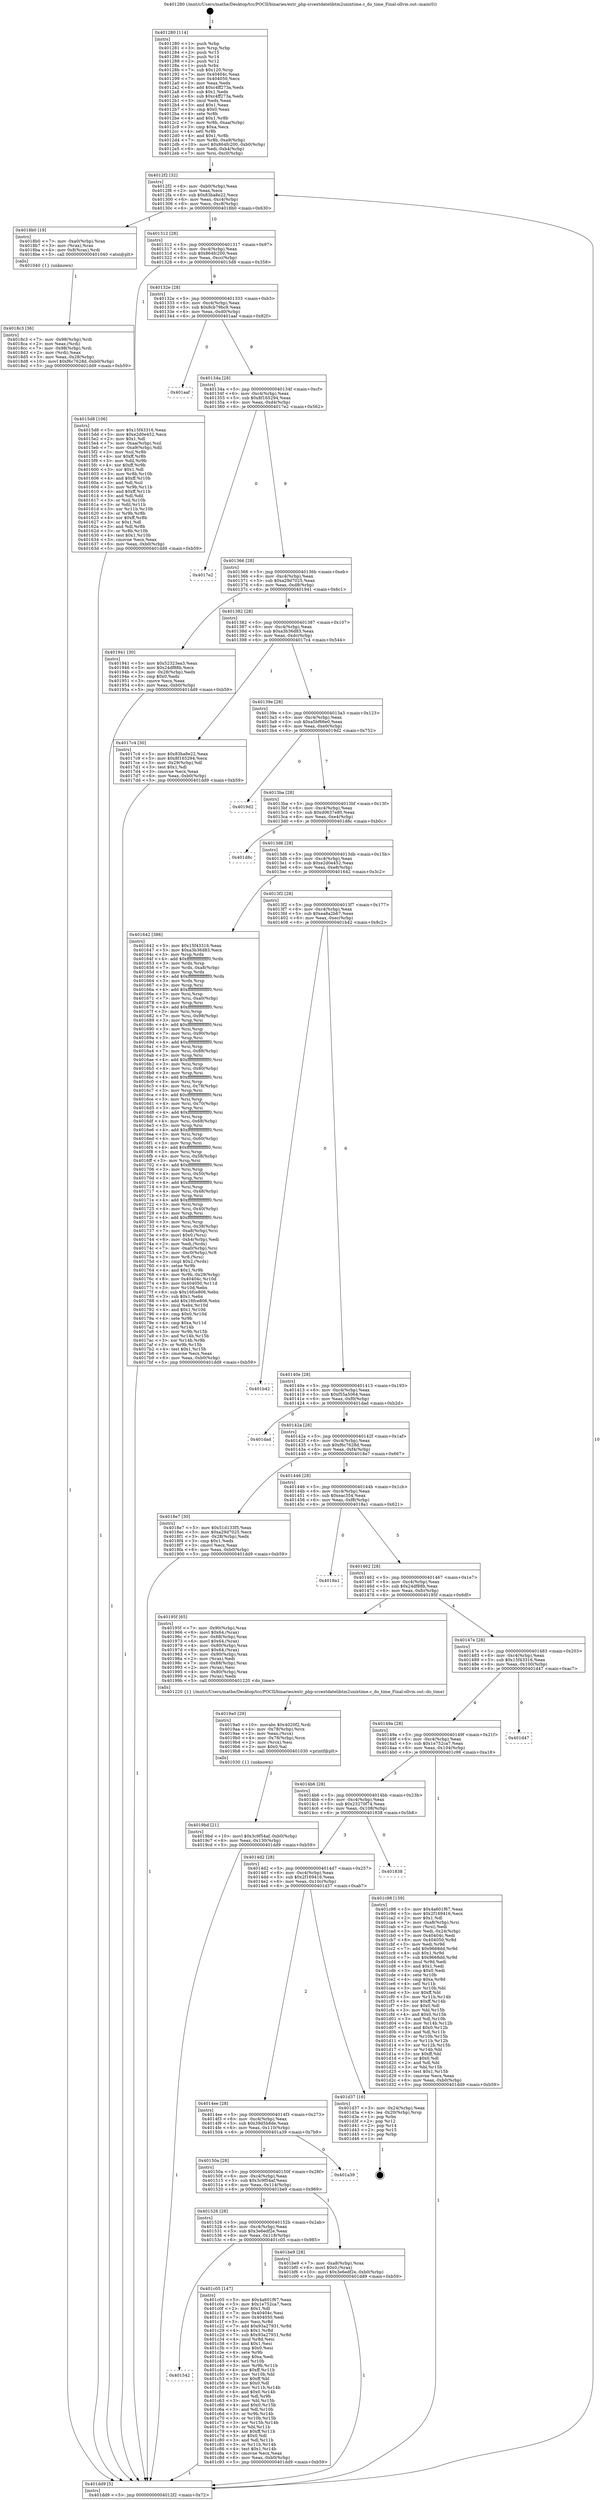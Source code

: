 digraph "0x401280" {
  label = "0x401280 (/mnt/c/Users/mathe/Desktop/tcc/POCII/binaries/extr_php-srcextdatelibtm2unixtime.c_do_time_Final-ollvm.out::main(0))"
  labelloc = "t"
  node[shape=record]

  Entry [label="",width=0.3,height=0.3,shape=circle,fillcolor=black,style=filled]
  "0x4012f2" [label="{
     0x4012f2 [32]\l
     | [instrs]\l
     &nbsp;&nbsp;0x4012f2 \<+6\>: mov -0xb0(%rbp),%eax\l
     &nbsp;&nbsp;0x4012f8 \<+2\>: mov %eax,%ecx\l
     &nbsp;&nbsp;0x4012fa \<+6\>: sub $0x83ba8e22,%ecx\l
     &nbsp;&nbsp;0x401300 \<+6\>: mov %eax,-0xc4(%rbp)\l
     &nbsp;&nbsp;0x401306 \<+6\>: mov %ecx,-0xc8(%rbp)\l
     &nbsp;&nbsp;0x40130c \<+6\>: je 00000000004018b0 \<main+0x630\>\l
  }"]
  "0x4018b0" [label="{
     0x4018b0 [19]\l
     | [instrs]\l
     &nbsp;&nbsp;0x4018b0 \<+7\>: mov -0xa0(%rbp),%rax\l
     &nbsp;&nbsp;0x4018b7 \<+3\>: mov (%rax),%rax\l
     &nbsp;&nbsp;0x4018ba \<+4\>: mov 0x8(%rax),%rdi\l
     &nbsp;&nbsp;0x4018be \<+5\>: call 0000000000401040 \<atoi@plt\>\l
     | [calls]\l
     &nbsp;&nbsp;0x401040 \{1\} (unknown)\l
  }"]
  "0x401312" [label="{
     0x401312 [28]\l
     | [instrs]\l
     &nbsp;&nbsp;0x401312 \<+5\>: jmp 0000000000401317 \<main+0x97\>\l
     &nbsp;&nbsp;0x401317 \<+6\>: mov -0xc4(%rbp),%eax\l
     &nbsp;&nbsp;0x40131d \<+5\>: sub $0x864fc200,%eax\l
     &nbsp;&nbsp;0x401322 \<+6\>: mov %eax,-0xcc(%rbp)\l
     &nbsp;&nbsp;0x401328 \<+6\>: je 00000000004015d8 \<main+0x358\>\l
  }"]
  Exit [label="",width=0.3,height=0.3,shape=circle,fillcolor=black,style=filled,peripheries=2]
  "0x4015d8" [label="{
     0x4015d8 [106]\l
     | [instrs]\l
     &nbsp;&nbsp;0x4015d8 \<+5\>: mov $0x15f43316,%eax\l
     &nbsp;&nbsp;0x4015dd \<+5\>: mov $0xe2d0e452,%ecx\l
     &nbsp;&nbsp;0x4015e2 \<+2\>: mov $0x1,%dl\l
     &nbsp;&nbsp;0x4015e4 \<+7\>: mov -0xaa(%rbp),%sil\l
     &nbsp;&nbsp;0x4015eb \<+7\>: mov -0xa9(%rbp),%dil\l
     &nbsp;&nbsp;0x4015f2 \<+3\>: mov %sil,%r8b\l
     &nbsp;&nbsp;0x4015f5 \<+4\>: xor $0xff,%r8b\l
     &nbsp;&nbsp;0x4015f9 \<+3\>: mov %dil,%r9b\l
     &nbsp;&nbsp;0x4015fc \<+4\>: xor $0xff,%r9b\l
     &nbsp;&nbsp;0x401600 \<+3\>: xor $0x1,%dl\l
     &nbsp;&nbsp;0x401603 \<+3\>: mov %r8b,%r10b\l
     &nbsp;&nbsp;0x401606 \<+4\>: and $0xff,%r10b\l
     &nbsp;&nbsp;0x40160a \<+3\>: and %dl,%sil\l
     &nbsp;&nbsp;0x40160d \<+3\>: mov %r9b,%r11b\l
     &nbsp;&nbsp;0x401610 \<+4\>: and $0xff,%r11b\l
     &nbsp;&nbsp;0x401614 \<+3\>: and %dl,%dil\l
     &nbsp;&nbsp;0x401617 \<+3\>: or %sil,%r10b\l
     &nbsp;&nbsp;0x40161a \<+3\>: or %dil,%r11b\l
     &nbsp;&nbsp;0x40161d \<+3\>: xor %r11b,%r10b\l
     &nbsp;&nbsp;0x401620 \<+3\>: or %r9b,%r8b\l
     &nbsp;&nbsp;0x401623 \<+4\>: xor $0xff,%r8b\l
     &nbsp;&nbsp;0x401627 \<+3\>: or $0x1,%dl\l
     &nbsp;&nbsp;0x40162a \<+3\>: and %dl,%r8b\l
     &nbsp;&nbsp;0x40162d \<+3\>: or %r8b,%r10b\l
     &nbsp;&nbsp;0x401630 \<+4\>: test $0x1,%r10b\l
     &nbsp;&nbsp;0x401634 \<+3\>: cmovne %ecx,%eax\l
     &nbsp;&nbsp;0x401637 \<+6\>: mov %eax,-0xb0(%rbp)\l
     &nbsp;&nbsp;0x40163d \<+5\>: jmp 0000000000401dd9 \<main+0xb59\>\l
  }"]
  "0x40132e" [label="{
     0x40132e [28]\l
     | [instrs]\l
     &nbsp;&nbsp;0x40132e \<+5\>: jmp 0000000000401333 \<main+0xb3\>\l
     &nbsp;&nbsp;0x401333 \<+6\>: mov -0xc4(%rbp),%eax\l
     &nbsp;&nbsp;0x401339 \<+5\>: sub $0x8cb79bc9,%eax\l
     &nbsp;&nbsp;0x40133e \<+6\>: mov %eax,-0xd0(%rbp)\l
     &nbsp;&nbsp;0x401344 \<+6\>: je 0000000000401aaf \<main+0x82f\>\l
  }"]
  "0x401dd9" [label="{
     0x401dd9 [5]\l
     | [instrs]\l
     &nbsp;&nbsp;0x401dd9 \<+5\>: jmp 00000000004012f2 \<main+0x72\>\l
  }"]
  "0x401280" [label="{
     0x401280 [114]\l
     | [instrs]\l
     &nbsp;&nbsp;0x401280 \<+1\>: push %rbp\l
     &nbsp;&nbsp;0x401281 \<+3\>: mov %rsp,%rbp\l
     &nbsp;&nbsp;0x401284 \<+2\>: push %r15\l
     &nbsp;&nbsp;0x401286 \<+2\>: push %r14\l
     &nbsp;&nbsp;0x401288 \<+2\>: push %r12\l
     &nbsp;&nbsp;0x40128a \<+1\>: push %rbx\l
     &nbsp;&nbsp;0x40128b \<+7\>: sub $0x120,%rsp\l
     &nbsp;&nbsp;0x401292 \<+7\>: mov 0x40404c,%eax\l
     &nbsp;&nbsp;0x401299 \<+7\>: mov 0x404050,%ecx\l
     &nbsp;&nbsp;0x4012a0 \<+2\>: mov %eax,%edx\l
     &nbsp;&nbsp;0x4012a2 \<+6\>: add $0xc4ff273a,%edx\l
     &nbsp;&nbsp;0x4012a8 \<+3\>: sub $0x1,%edx\l
     &nbsp;&nbsp;0x4012ab \<+6\>: sub $0xc4ff273a,%edx\l
     &nbsp;&nbsp;0x4012b1 \<+3\>: imul %edx,%eax\l
     &nbsp;&nbsp;0x4012b4 \<+3\>: and $0x1,%eax\l
     &nbsp;&nbsp;0x4012b7 \<+3\>: cmp $0x0,%eax\l
     &nbsp;&nbsp;0x4012ba \<+4\>: sete %r8b\l
     &nbsp;&nbsp;0x4012be \<+4\>: and $0x1,%r8b\l
     &nbsp;&nbsp;0x4012c2 \<+7\>: mov %r8b,-0xaa(%rbp)\l
     &nbsp;&nbsp;0x4012c9 \<+3\>: cmp $0xa,%ecx\l
     &nbsp;&nbsp;0x4012cc \<+4\>: setl %r8b\l
     &nbsp;&nbsp;0x4012d0 \<+4\>: and $0x1,%r8b\l
     &nbsp;&nbsp;0x4012d4 \<+7\>: mov %r8b,-0xa9(%rbp)\l
     &nbsp;&nbsp;0x4012db \<+10\>: movl $0x864fc200,-0xb0(%rbp)\l
     &nbsp;&nbsp;0x4012e5 \<+6\>: mov %edi,-0xb4(%rbp)\l
     &nbsp;&nbsp;0x4012eb \<+7\>: mov %rsi,-0xc0(%rbp)\l
  }"]
  "0x401542" [label="{
     0x401542\l
  }", style=dashed]
  "0x401aaf" [label="{
     0x401aaf\l
  }", style=dashed]
  "0x40134a" [label="{
     0x40134a [28]\l
     | [instrs]\l
     &nbsp;&nbsp;0x40134a \<+5\>: jmp 000000000040134f \<main+0xcf\>\l
     &nbsp;&nbsp;0x40134f \<+6\>: mov -0xc4(%rbp),%eax\l
     &nbsp;&nbsp;0x401355 \<+5\>: sub $0x8f165294,%eax\l
     &nbsp;&nbsp;0x40135a \<+6\>: mov %eax,-0xd4(%rbp)\l
     &nbsp;&nbsp;0x401360 \<+6\>: je 00000000004017e2 \<main+0x562\>\l
  }"]
  "0x401c05" [label="{
     0x401c05 [147]\l
     | [instrs]\l
     &nbsp;&nbsp;0x401c05 \<+5\>: mov $0x4a601f67,%eax\l
     &nbsp;&nbsp;0x401c0a \<+5\>: mov $0x1e752ca7,%ecx\l
     &nbsp;&nbsp;0x401c0f \<+2\>: mov $0x1,%dl\l
     &nbsp;&nbsp;0x401c11 \<+7\>: mov 0x40404c,%esi\l
     &nbsp;&nbsp;0x401c18 \<+7\>: mov 0x404050,%edi\l
     &nbsp;&nbsp;0x401c1f \<+3\>: mov %esi,%r8d\l
     &nbsp;&nbsp;0x401c22 \<+7\>: add $0x93a27931,%r8d\l
     &nbsp;&nbsp;0x401c29 \<+4\>: sub $0x1,%r8d\l
     &nbsp;&nbsp;0x401c2d \<+7\>: sub $0x93a27931,%r8d\l
     &nbsp;&nbsp;0x401c34 \<+4\>: imul %r8d,%esi\l
     &nbsp;&nbsp;0x401c38 \<+3\>: and $0x1,%esi\l
     &nbsp;&nbsp;0x401c3b \<+3\>: cmp $0x0,%esi\l
     &nbsp;&nbsp;0x401c3e \<+4\>: sete %r9b\l
     &nbsp;&nbsp;0x401c42 \<+3\>: cmp $0xa,%edi\l
     &nbsp;&nbsp;0x401c45 \<+4\>: setl %r10b\l
     &nbsp;&nbsp;0x401c49 \<+3\>: mov %r9b,%r11b\l
     &nbsp;&nbsp;0x401c4c \<+4\>: xor $0xff,%r11b\l
     &nbsp;&nbsp;0x401c50 \<+3\>: mov %r10b,%bl\l
     &nbsp;&nbsp;0x401c53 \<+3\>: xor $0xff,%bl\l
     &nbsp;&nbsp;0x401c56 \<+3\>: xor $0x0,%dl\l
     &nbsp;&nbsp;0x401c59 \<+3\>: mov %r11b,%r14b\l
     &nbsp;&nbsp;0x401c5c \<+4\>: and $0x0,%r14b\l
     &nbsp;&nbsp;0x401c60 \<+3\>: and %dl,%r9b\l
     &nbsp;&nbsp;0x401c63 \<+3\>: mov %bl,%r15b\l
     &nbsp;&nbsp;0x401c66 \<+4\>: and $0x0,%r15b\l
     &nbsp;&nbsp;0x401c6a \<+3\>: and %dl,%r10b\l
     &nbsp;&nbsp;0x401c6d \<+3\>: or %r9b,%r14b\l
     &nbsp;&nbsp;0x401c70 \<+3\>: or %r10b,%r15b\l
     &nbsp;&nbsp;0x401c73 \<+3\>: xor %r15b,%r14b\l
     &nbsp;&nbsp;0x401c76 \<+3\>: or %bl,%r11b\l
     &nbsp;&nbsp;0x401c79 \<+4\>: xor $0xff,%r11b\l
     &nbsp;&nbsp;0x401c7d \<+3\>: or $0x0,%dl\l
     &nbsp;&nbsp;0x401c80 \<+3\>: and %dl,%r11b\l
     &nbsp;&nbsp;0x401c83 \<+3\>: or %r11b,%r14b\l
     &nbsp;&nbsp;0x401c86 \<+4\>: test $0x1,%r14b\l
     &nbsp;&nbsp;0x401c8a \<+3\>: cmovne %ecx,%eax\l
     &nbsp;&nbsp;0x401c8d \<+6\>: mov %eax,-0xb0(%rbp)\l
     &nbsp;&nbsp;0x401c93 \<+5\>: jmp 0000000000401dd9 \<main+0xb59\>\l
  }"]
  "0x4017e2" [label="{
     0x4017e2\l
  }", style=dashed]
  "0x401366" [label="{
     0x401366 [28]\l
     | [instrs]\l
     &nbsp;&nbsp;0x401366 \<+5\>: jmp 000000000040136b \<main+0xeb\>\l
     &nbsp;&nbsp;0x40136b \<+6\>: mov -0xc4(%rbp),%eax\l
     &nbsp;&nbsp;0x401371 \<+5\>: sub $0xa29d7025,%eax\l
     &nbsp;&nbsp;0x401376 \<+6\>: mov %eax,-0xd8(%rbp)\l
     &nbsp;&nbsp;0x40137c \<+6\>: je 0000000000401941 \<main+0x6c1\>\l
  }"]
  "0x401526" [label="{
     0x401526 [28]\l
     | [instrs]\l
     &nbsp;&nbsp;0x401526 \<+5\>: jmp 000000000040152b \<main+0x2ab\>\l
     &nbsp;&nbsp;0x40152b \<+6\>: mov -0xc4(%rbp),%eax\l
     &nbsp;&nbsp;0x401531 \<+5\>: sub $0x3e6edf2e,%eax\l
     &nbsp;&nbsp;0x401536 \<+6\>: mov %eax,-0x118(%rbp)\l
     &nbsp;&nbsp;0x40153c \<+6\>: je 0000000000401c05 \<main+0x985\>\l
  }"]
  "0x401941" [label="{
     0x401941 [30]\l
     | [instrs]\l
     &nbsp;&nbsp;0x401941 \<+5\>: mov $0x52323ea3,%eax\l
     &nbsp;&nbsp;0x401946 \<+5\>: mov $0x24df88b,%ecx\l
     &nbsp;&nbsp;0x40194b \<+3\>: mov -0x28(%rbp),%edx\l
     &nbsp;&nbsp;0x40194e \<+3\>: cmp $0x0,%edx\l
     &nbsp;&nbsp;0x401951 \<+3\>: cmove %ecx,%eax\l
     &nbsp;&nbsp;0x401954 \<+6\>: mov %eax,-0xb0(%rbp)\l
     &nbsp;&nbsp;0x40195a \<+5\>: jmp 0000000000401dd9 \<main+0xb59\>\l
  }"]
  "0x401382" [label="{
     0x401382 [28]\l
     | [instrs]\l
     &nbsp;&nbsp;0x401382 \<+5\>: jmp 0000000000401387 \<main+0x107\>\l
     &nbsp;&nbsp;0x401387 \<+6\>: mov -0xc4(%rbp),%eax\l
     &nbsp;&nbsp;0x40138d \<+5\>: sub $0xa3b36d83,%eax\l
     &nbsp;&nbsp;0x401392 \<+6\>: mov %eax,-0xdc(%rbp)\l
     &nbsp;&nbsp;0x401398 \<+6\>: je 00000000004017c4 \<main+0x544\>\l
  }"]
  "0x401be9" [label="{
     0x401be9 [28]\l
     | [instrs]\l
     &nbsp;&nbsp;0x401be9 \<+7\>: mov -0xa8(%rbp),%rax\l
     &nbsp;&nbsp;0x401bf0 \<+6\>: movl $0x0,(%rax)\l
     &nbsp;&nbsp;0x401bf6 \<+10\>: movl $0x3e6edf2e,-0xb0(%rbp)\l
     &nbsp;&nbsp;0x401c00 \<+5\>: jmp 0000000000401dd9 \<main+0xb59\>\l
  }"]
  "0x4017c4" [label="{
     0x4017c4 [30]\l
     | [instrs]\l
     &nbsp;&nbsp;0x4017c4 \<+5\>: mov $0x83ba8e22,%eax\l
     &nbsp;&nbsp;0x4017c9 \<+5\>: mov $0x8f165294,%ecx\l
     &nbsp;&nbsp;0x4017ce \<+3\>: mov -0x29(%rbp),%dl\l
     &nbsp;&nbsp;0x4017d1 \<+3\>: test $0x1,%dl\l
     &nbsp;&nbsp;0x4017d4 \<+3\>: cmovne %ecx,%eax\l
     &nbsp;&nbsp;0x4017d7 \<+6\>: mov %eax,-0xb0(%rbp)\l
     &nbsp;&nbsp;0x4017dd \<+5\>: jmp 0000000000401dd9 \<main+0xb59\>\l
  }"]
  "0x40139e" [label="{
     0x40139e [28]\l
     | [instrs]\l
     &nbsp;&nbsp;0x40139e \<+5\>: jmp 00000000004013a3 \<main+0x123\>\l
     &nbsp;&nbsp;0x4013a3 \<+6\>: mov -0xc4(%rbp),%eax\l
     &nbsp;&nbsp;0x4013a9 \<+5\>: sub $0xa5bf66e0,%eax\l
     &nbsp;&nbsp;0x4013ae \<+6\>: mov %eax,-0xe0(%rbp)\l
     &nbsp;&nbsp;0x4013b4 \<+6\>: je 00000000004019d2 \<main+0x752\>\l
  }"]
  "0x40150a" [label="{
     0x40150a [28]\l
     | [instrs]\l
     &nbsp;&nbsp;0x40150a \<+5\>: jmp 000000000040150f \<main+0x28f\>\l
     &nbsp;&nbsp;0x40150f \<+6\>: mov -0xc4(%rbp),%eax\l
     &nbsp;&nbsp;0x401515 \<+5\>: sub $0x3c9f54af,%eax\l
     &nbsp;&nbsp;0x40151a \<+6\>: mov %eax,-0x114(%rbp)\l
     &nbsp;&nbsp;0x401520 \<+6\>: je 0000000000401be9 \<main+0x969\>\l
  }"]
  "0x4019d2" [label="{
     0x4019d2\l
  }", style=dashed]
  "0x4013ba" [label="{
     0x4013ba [28]\l
     | [instrs]\l
     &nbsp;&nbsp;0x4013ba \<+5\>: jmp 00000000004013bf \<main+0x13f\>\l
     &nbsp;&nbsp;0x4013bf \<+6\>: mov -0xc4(%rbp),%eax\l
     &nbsp;&nbsp;0x4013c5 \<+5\>: sub $0xd0637e80,%eax\l
     &nbsp;&nbsp;0x4013ca \<+6\>: mov %eax,-0xe4(%rbp)\l
     &nbsp;&nbsp;0x4013d0 \<+6\>: je 0000000000401d8c \<main+0xb0c\>\l
  }"]
  "0x401a39" [label="{
     0x401a39\l
  }", style=dashed]
  "0x401d8c" [label="{
     0x401d8c\l
  }", style=dashed]
  "0x4013d6" [label="{
     0x4013d6 [28]\l
     | [instrs]\l
     &nbsp;&nbsp;0x4013d6 \<+5\>: jmp 00000000004013db \<main+0x15b\>\l
     &nbsp;&nbsp;0x4013db \<+6\>: mov -0xc4(%rbp),%eax\l
     &nbsp;&nbsp;0x4013e1 \<+5\>: sub $0xe2d0e452,%eax\l
     &nbsp;&nbsp;0x4013e6 \<+6\>: mov %eax,-0xe8(%rbp)\l
     &nbsp;&nbsp;0x4013ec \<+6\>: je 0000000000401642 \<main+0x3c2\>\l
  }"]
  "0x4014ee" [label="{
     0x4014ee [28]\l
     | [instrs]\l
     &nbsp;&nbsp;0x4014ee \<+5\>: jmp 00000000004014f3 \<main+0x273\>\l
     &nbsp;&nbsp;0x4014f3 \<+6\>: mov -0xc4(%rbp),%eax\l
     &nbsp;&nbsp;0x4014f9 \<+5\>: sub $0x39d5b8de,%eax\l
     &nbsp;&nbsp;0x4014fe \<+6\>: mov %eax,-0x110(%rbp)\l
     &nbsp;&nbsp;0x401504 \<+6\>: je 0000000000401a39 \<main+0x7b9\>\l
  }"]
  "0x401642" [label="{
     0x401642 [386]\l
     | [instrs]\l
     &nbsp;&nbsp;0x401642 \<+5\>: mov $0x15f43316,%eax\l
     &nbsp;&nbsp;0x401647 \<+5\>: mov $0xa3b36d83,%ecx\l
     &nbsp;&nbsp;0x40164c \<+3\>: mov %rsp,%rdx\l
     &nbsp;&nbsp;0x40164f \<+4\>: add $0xfffffffffffffff0,%rdx\l
     &nbsp;&nbsp;0x401653 \<+3\>: mov %rdx,%rsp\l
     &nbsp;&nbsp;0x401656 \<+7\>: mov %rdx,-0xa8(%rbp)\l
     &nbsp;&nbsp;0x40165d \<+3\>: mov %rsp,%rdx\l
     &nbsp;&nbsp;0x401660 \<+4\>: add $0xfffffffffffffff0,%rdx\l
     &nbsp;&nbsp;0x401664 \<+3\>: mov %rdx,%rsp\l
     &nbsp;&nbsp;0x401667 \<+3\>: mov %rsp,%rsi\l
     &nbsp;&nbsp;0x40166a \<+4\>: add $0xfffffffffffffff0,%rsi\l
     &nbsp;&nbsp;0x40166e \<+3\>: mov %rsi,%rsp\l
     &nbsp;&nbsp;0x401671 \<+7\>: mov %rsi,-0xa0(%rbp)\l
     &nbsp;&nbsp;0x401678 \<+3\>: mov %rsp,%rsi\l
     &nbsp;&nbsp;0x40167b \<+4\>: add $0xfffffffffffffff0,%rsi\l
     &nbsp;&nbsp;0x40167f \<+3\>: mov %rsi,%rsp\l
     &nbsp;&nbsp;0x401682 \<+7\>: mov %rsi,-0x98(%rbp)\l
     &nbsp;&nbsp;0x401689 \<+3\>: mov %rsp,%rsi\l
     &nbsp;&nbsp;0x40168c \<+4\>: add $0xfffffffffffffff0,%rsi\l
     &nbsp;&nbsp;0x401690 \<+3\>: mov %rsi,%rsp\l
     &nbsp;&nbsp;0x401693 \<+7\>: mov %rsi,-0x90(%rbp)\l
     &nbsp;&nbsp;0x40169a \<+3\>: mov %rsp,%rsi\l
     &nbsp;&nbsp;0x40169d \<+4\>: add $0xfffffffffffffff0,%rsi\l
     &nbsp;&nbsp;0x4016a1 \<+3\>: mov %rsi,%rsp\l
     &nbsp;&nbsp;0x4016a4 \<+7\>: mov %rsi,-0x88(%rbp)\l
     &nbsp;&nbsp;0x4016ab \<+3\>: mov %rsp,%rsi\l
     &nbsp;&nbsp;0x4016ae \<+4\>: add $0xfffffffffffffff0,%rsi\l
     &nbsp;&nbsp;0x4016b2 \<+3\>: mov %rsi,%rsp\l
     &nbsp;&nbsp;0x4016b5 \<+4\>: mov %rsi,-0x80(%rbp)\l
     &nbsp;&nbsp;0x4016b9 \<+3\>: mov %rsp,%rsi\l
     &nbsp;&nbsp;0x4016bc \<+4\>: add $0xfffffffffffffff0,%rsi\l
     &nbsp;&nbsp;0x4016c0 \<+3\>: mov %rsi,%rsp\l
     &nbsp;&nbsp;0x4016c3 \<+4\>: mov %rsi,-0x78(%rbp)\l
     &nbsp;&nbsp;0x4016c7 \<+3\>: mov %rsp,%rsi\l
     &nbsp;&nbsp;0x4016ca \<+4\>: add $0xfffffffffffffff0,%rsi\l
     &nbsp;&nbsp;0x4016ce \<+3\>: mov %rsi,%rsp\l
     &nbsp;&nbsp;0x4016d1 \<+4\>: mov %rsi,-0x70(%rbp)\l
     &nbsp;&nbsp;0x4016d5 \<+3\>: mov %rsp,%rsi\l
     &nbsp;&nbsp;0x4016d8 \<+4\>: add $0xfffffffffffffff0,%rsi\l
     &nbsp;&nbsp;0x4016dc \<+3\>: mov %rsi,%rsp\l
     &nbsp;&nbsp;0x4016df \<+4\>: mov %rsi,-0x68(%rbp)\l
     &nbsp;&nbsp;0x4016e3 \<+3\>: mov %rsp,%rsi\l
     &nbsp;&nbsp;0x4016e6 \<+4\>: add $0xfffffffffffffff0,%rsi\l
     &nbsp;&nbsp;0x4016ea \<+3\>: mov %rsi,%rsp\l
     &nbsp;&nbsp;0x4016ed \<+4\>: mov %rsi,-0x60(%rbp)\l
     &nbsp;&nbsp;0x4016f1 \<+3\>: mov %rsp,%rsi\l
     &nbsp;&nbsp;0x4016f4 \<+4\>: add $0xfffffffffffffff0,%rsi\l
     &nbsp;&nbsp;0x4016f8 \<+3\>: mov %rsi,%rsp\l
     &nbsp;&nbsp;0x4016fb \<+4\>: mov %rsi,-0x58(%rbp)\l
     &nbsp;&nbsp;0x4016ff \<+3\>: mov %rsp,%rsi\l
     &nbsp;&nbsp;0x401702 \<+4\>: add $0xfffffffffffffff0,%rsi\l
     &nbsp;&nbsp;0x401706 \<+3\>: mov %rsi,%rsp\l
     &nbsp;&nbsp;0x401709 \<+4\>: mov %rsi,-0x50(%rbp)\l
     &nbsp;&nbsp;0x40170d \<+3\>: mov %rsp,%rsi\l
     &nbsp;&nbsp;0x401710 \<+4\>: add $0xfffffffffffffff0,%rsi\l
     &nbsp;&nbsp;0x401714 \<+3\>: mov %rsi,%rsp\l
     &nbsp;&nbsp;0x401717 \<+4\>: mov %rsi,-0x48(%rbp)\l
     &nbsp;&nbsp;0x40171b \<+3\>: mov %rsp,%rsi\l
     &nbsp;&nbsp;0x40171e \<+4\>: add $0xfffffffffffffff0,%rsi\l
     &nbsp;&nbsp;0x401722 \<+3\>: mov %rsi,%rsp\l
     &nbsp;&nbsp;0x401725 \<+4\>: mov %rsi,-0x40(%rbp)\l
     &nbsp;&nbsp;0x401729 \<+3\>: mov %rsp,%rsi\l
     &nbsp;&nbsp;0x40172c \<+4\>: add $0xfffffffffffffff0,%rsi\l
     &nbsp;&nbsp;0x401730 \<+3\>: mov %rsi,%rsp\l
     &nbsp;&nbsp;0x401733 \<+4\>: mov %rsi,-0x38(%rbp)\l
     &nbsp;&nbsp;0x401737 \<+7\>: mov -0xa8(%rbp),%rsi\l
     &nbsp;&nbsp;0x40173e \<+6\>: movl $0x0,(%rsi)\l
     &nbsp;&nbsp;0x401744 \<+6\>: mov -0xb4(%rbp),%edi\l
     &nbsp;&nbsp;0x40174a \<+2\>: mov %edi,(%rdx)\l
     &nbsp;&nbsp;0x40174c \<+7\>: mov -0xa0(%rbp),%rsi\l
     &nbsp;&nbsp;0x401753 \<+7\>: mov -0xc0(%rbp),%r8\l
     &nbsp;&nbsp;0x40175a \<+3\>: mov %r8,(%rsi)\l
     &nbsp;&nbsp;0x40175d \<+3\>: cmpl $0x2,(%rdx)\l
     &nbsp;&nbsp;0x401760 \<+4\>: setne %r9b\l
     &nbsp;&nbsp;0x401764 \<+4\>: and $0x1,%r9b\l
     &nbsp;&nbsp;0x401768 \<+4\>: mov %r9b,-0x29(%rbp)\l
     &nbsp;&nbsp;0x40176c \<+8\>: mov 0x40404c,%r10d\l
     &nbsp;&nbsp;0x401774 \<+8\>: mov 0x404050,%r11d\l
     &nbsp;&nbsp;0x40177c \<+3\>: mov %r10d,%ebx\l
     &nbsp;&nbsp;0x40177f \<+6\>: sub $0x16fce806,%ebx\l
     &nbsp;&nbsp;0x401785 \<+3\>: sub $0x1,%ebx\l
     &nbsp;&nbsp;0x401788 \<+6\>: add $0x16fce806,%ebx\l
     &nbsp;&nbsp;0x40178e \<+4\>: imul %ebx,%r10d\l
     &nbsp;&nbsp;0x401792 \<+4\>: and $0x1,%r10d\l
     &nbsp;&nbsp;0x401796 \<+4\>: cmp $0x0,%r10d\l
     &nbsp;&nbsp;0x40179a \<+4\>: sete %r9b\l
     &nbsp;&nbsp;0x40179e \<+4\>: cmp $0xa,%r11d\l
     &nbsp;&nbsp;0x4017a2 \<+4\>: setl %r14b\l
     &nbsp;&nbsp;0x4017a6 \<+3\>: mov %r9b,%r15b\l
     &nbsp;&nbsp;0x4017a9 \<+3\>: and %r14b,%r15b\l
     &nbsp;&nbsp;0x4017ac \<+3\>: xor %r14b,%r9b\l
     &nbsp;&nbsp;0x4017af \<+3\>: or %r9b,%r15b\l
     &nbsp;&nbsp;0x4017b2 \<+4\>: test $0x1,%r15b\l
     &nbsp;&nbsp;0x4017b6 \<+3\>: cmovne %ecx,%eax\l
     &nbsp;&nbsp;0x4017b9 \<+6\>: mov %eax,-0xb0(%rbp)\l
     &nbsp;&nbsp;0x4017bf \<+5\>: jmp 0000000000401dd9 \<main+0xb59\>\l
  }"]
  "0x4013f2" [label="{
     0x4013f2 [28]\l
     | [instrs]\l
     &nbsp;&nbsp;0x4013f2 \<+5\>: jmp 00000000004013f7 \<main+0x177\>\l
     &nbsp;&nbsp;0x4013f7 \<+6\>: mov -0xc4(%rbp),%eax\l
     &nbsp;&nbsp;0x4013fd \<+5\>: sub $0xea8a2b67,%eax\l
     &nbsp;&nbsp;0x401402 \<+6\>: mov %eax,-0xec(%rbp)\l
     &nbsp;&nbsp;0x401408 \<+6\>: je 0000000000401b42 \<main+0x8c2\>\l
  }"]
  "0x401d37" [label="{
     0x401d37 [16]\l
     | [instrs]\l
     &nbsp;&nbsp;0x401d37 \<+3\>: mov -0x24(%rbp),%eax\l
     &nbsp;&nbsp;0x401d3a \<+4\>: lea -0x20(%rbp),%rsp\l
     &nbsp;&nbsp;0x401d3e \<+1\>: pop %rbx\l
     &nbsp;&nbsp;0x401d3f \<+2\>: pop %r12\l
     &nbsp;&nbsp;0x401d41 \<+2\>: pop %r14\l
     &nbsp;&nbsp;0x401d43 \<+2\>: pop %r15\l
     &nbsp;&nbsp;0x401d45 \<+1\>: pop %rbp\l
     &nbsp;&nbsp;0x401d46 \<+1\>: ret\l
  }"]
  "0x4018c3" [label="{
     0x4018c3 [36]\l
     | [instrs]\l
     &nbsp;&nbsp;0x4018c3 \<+7\>: mov -0x98(%rbp),%rdi\l
     &nbsp;&nbsp;0x4018ca \<+2\>: mov %eax,(%rdi)\l
     &nbsp;&nbsp;0x4018cc \<+7\>: mov -0x98(%rbp),%rdi\l
     &nbsp;&nbsp;0x4018d3 \<+2\>: mov (%rdi),%eax\l
     &nbsp;&nbsp;0x4018d5 \<+3\>: mov %eax,-0x28(%rbp)\l
     &nbsp;&nbsp;0x4018d8 \<+10\>: movl $0xf6c7628d,-0xb0(%rbp)\l
     &nbsp;&nbsp;0x4018e2 \<+5\>: jmp 0000000000401dd9 \<main+0xb59\>\l
  }"]
  "0x4014d2" [label="{
     0x4014d2 [28]\l
     | [instrs]\l
     &nbsp;&nbsp;0x4014d2 \<+5\>: jmp 00000000004014d7 \<main+0x257\>\l
     &nbsp;&nbsp;0x4014d7 \<+6\>: mov -0xc4(%rbp),%eax\l
     &nbsp;&nbsp;0x4014dd \<+5\>: sub $0x2f169416,%eax\l
     &nbsp;&nbsp;0x4014e2 \<+6\>: mov %eax,-0x10c(%rbp)\l
     &nbsp;&nbsp;0x4014e8 \<+6\>: je 0000000000401d37 \<main+0xab7\>\l
  }"]
  "0x401b42" [label="{
     0x401b42\l
  }", style=dashed]
  "0x40140e" [label="{
     0x40140e [28]\l
     | [instrs]\l
     &nbsp;&nbsp;0x40140e \<+5\>: jmp 0000000000401413 \<main+0x193\>\l
     &nbsp;&nbsp;0x401413 \<+6\>: mov -0xc4(%rbp),%eax\l
     &nbsp;&nbsp;0x401419 \<+5\>: sub $0xf55a5064,%eax\l
     &nbsp;&nbsp;0x40141e \<+6\>: mov %eax,-0xf0(%rbp)\l
     &nbsp;&nbsp;0x401424 \<+6\>: je 0000000000401dad \<main+0xb2d\>\l
  }"]
  "0x401838" [label="{
     0x401838\l
  }", style=dashed]
  "0x401dad" [label="{
     0x401dad\l
  }", style=dashed]
  "0x40142a" [label="{
     0x40142a [28]\l
     | [instrs]\l
     &nbsp;&nbsp;0x40142a \<+5\>: jmp 000000000040142f \<main+0x1af\>\l
     &nbsp;&nbsp;0x40142f \<+6\>: mov -0xc4(%rbp),%eax\l
     &nbsp;&nbsp;0x401435 \<+5\>: sub $0xf6c7628d,%eax\l
     &nbsp;&nbsp;0x40143a \<+6\>: mov %eax,-0xf4(%rbp)\l
     &nbsp;&nbsp;0x401440 \<+6\>: je 00000000004018e7 \<main+0x667\>\l
  }"]
  "0x4014b6" [label="{
     0x4014b6 [28]\l
     | [instrs]\l
     &nbsp;&nbsp;0x4014b6 \<+5\>: jmp 00000000004014bb \<main+0x23b\>\l
     &nbsp;&nbsp;0x4014bb \<+6\>: mov -0xc4(%rbp),%eax\l
     &nbsp;&nbsp;0x4014c1 \<+5\>: sub $0x23270f74,%eax\l
     &nbsp;&nbsp;0x4014c6 \<+6\>: mov %eax,-0x108(%rbp)\l
     &nbsp;&nbsp;0x4014cc \<+6\>: je 0000000000401838 \<main+0x5b8\>\l
  }"]
  "0x4018e7" [label="{
     0x4018e7 [30]\l
     | [instrs]\l
     &nbsp;&nbsp;0x4018e7 \<+5\>: mov $0x51d133f5,%eax\l
     &nbsp;&nbsp;0x4018ec \<+5\>: mov $0xa29d7025,%ecx\l
     &nbsp;&nbsp;0x4018f1 \<+3\>: mov -0x28(%rbp),%edx\l
     &nbsp;&nbsp;0x4018f4 \<+3\>: cmp $0x1,%edx\l
     &nbsp;&nbsp;0x4018f7 \<+3\>: cmovl %ecx,%eax\l
     &nbsp;&nbsp;0x4018fa \<+6\>: mov %eax,-0xb0(%rbp)\l
     &nbsp;&nbsp;0x401900 \<+5\>: jmp 0000000000401dd9 \<main+0xb59\>\l
  }"]
  "0x401446" [label="{
     0x401446 [28]\l
     | [instrs]\l
     &nbsp;&nbsp;0x401446 \<+5\>: jmp 000000000040144b \<main+0x1cb\>\l
     &nbsp;&nbsp;0x40144b \<+6\>: mov -0xc4(%rbp),%eax\l
     &nbsp;&nbsp;0x401451 \<+5\>: sub $0xeac354,%eax\l
     &nbsp;&nbsp;0x401456 \<+6\>: mov %eax,-0xf8(%rbp)\l
     &nbsp;&nbsp;0x40145c \<+6\>: je 00000000004018a1 \<main+0x621\>\l
  }"]
  "0x401c98" [label="{
     0x401c98 [159]\l
     | [instrs]\l
     &nbsp;&nbsp;0x401c98 \<+5\>: mov $0x4a601f67,%eax\l
     &nbsp;&nbsp;0x401c9d \<+5\>: mov $0x2f169416,%ecx\l
     &nbsp;&nbsp;0x401ca2 \<+2\>: mov $0x1,%dl\l
     &nbsp;&nbsp;0x401ca4 \<+7\>: mov -0xa8(%rbp),%rsi\l
     &nbsp;&nbsp;0x401cab \<+2\>: mov (%rsi),%edi\l
     &nbsp;&nbsp;0x401cad \<+3\>: mov %edi,-0x24(%rbp)\l
     &nbsp;&nbsp;0x401cb0 \<+7\>: mov 0x40404c,%edi\l
     &nbsp;&nbsp;0x401cb7 \<+8\>: mov 0x404050,%r8d\l
     &nbsp;&nbsp;0x401cbf \<+3\>: mov %edi,%r9d\l
     &nbsp;&nbsp;0x401cc2 \<+7\>: add $0x9668dd,%r9d\l
     &nbsp;&nbsp;0x401cc9 \<+4\>: sub $0x1,%r9d\l
     &nbsp;&nbsp;0x401ccd \<+7\>: sub $0x9668dd,%r9d\l
     &nbsp;&nbsp;0x401cd4 \<+4\>: imul %r9d,%edi\l
     &nbsp;&nbsp;0x401cd8 \<+3\>: and $0x1,%edi\l
     &nbsp;&nbsp;0x401cdb \<+3\>: cmp $0x0,%edi\l
     &nbsp;&nbsp;0x401cde \<+4\>: sete %r10b\l
     &nbsp;&nbsp;0x401ce2 \<+4\>: cmp $0xa,%r8d\l
     &nbsp;&nbsp;0x401ce6 \<+4\>: setl %r11b\l
     &nbsp;&nbsp;0x401cea \<+3\>: mov %r10b,%bl\l
     &nbsp;&nbsp;0x401ced \<+3\>: xor $0xff,%bl\l
     &nbsp;&nbsp;0x401cf0 \<+3\>: mov %r11b,%r14b\l
     &nbsp;&nbsp;0x401cf3 \<+4\>: xor $0xff,%r14b\l
     &nbsp;&nbsp;0x401cf7 \<+3\>: xor $0x0,%dl\l
     &nbsp;&nbsp;0x401cfa \<+3\>: mov %bl,%r15b\l
     &nbsp;&nbsp;0x401cfd \<+4\>: and $0x0,%r15b\l
     &nbsp;&nbsp;0x401d01 \<+3\>: and %dl,%r10b\l
     &nbsp;&nbsp;0x401d04 \<+3\>: mov %r14b,%r12b\l
     &nbsp;&nbsp;0x401d07 \<+4\>: and $0x0,%r12b\l
     &nbsp;&nbsp;0x401d0b \<+3\>: and %dl,%r11b\l
     &nbsp;&nbsp;0x401d0e \<+3\>: or %r10b,%r15b\l
     &nbsp;&nbsp;0x401d11 \<+3\>: or %r11b,%r12b\l
     &nbsp;&nbsp;0x401d14 \<+3\>: xor %r12b,%r15b\l
     &nbsp;&nbsp;0x401d17 \<+3\>: or %r14b,%bl\l
     &nbsp;&nbsp;0x401d1a \<+3\>: xor $0xff,%bl\l
     &nbsp;&nbsp;0x401d1d \<+3\>: or $0x0,%dl\l
     &nbsp;&nbsp;0x401d20 \<+2\>: and %dl,%bl\l
     &nbsp;&nbsp;0x401d22 \<+3\>: or %bl,%r15b\l
     &nbsp;&nbsp;0x401d25 \<+4\>: test $0x1,%r15b\l
     &nbsp;&nbsp;0x401d29 \<+3\>: cmovne %ecx,%eax\l
     &nbsp;&nbsp;0x401d2c \<+6\>: mov %eax,-0xb0(%rbp)\l
     &nbsp;&nbsp;0x401d32 \<+5\>: jmp 0000000000401dd9 \<main+0xb59\>\l
  }"]
  "0x4018a1" [label="{
     0x4018a1\l
  }", style=dashed]
  "0x401462" [label="{
     0x401462 [28]\l
     | [instrs]\l
     &nbsp;&nbsp;0x401462 \<+5\>: jmp 0000000000401467 \<main+0x1e7\>\l
     &nbsp;&nbsp;0x401467 \<+6\>: mov -0xc4(%rbp),%eax\l
     &nbsp;&nbsp;0x40146d \<+5\>: sub $0x24df88b,%eax\l
     &nbsp;&nbsp;0x401472 \<+6\>: mov %eax,-0xfc(%rbp)\l
     &nbsp;&nbsp;0x401478 \<+6\>: je 000000000040195f \<main+0x6df\>\l
  }"]
  "0x40149a" [label="{
     0x40149a [28]\l
     | [instrs]\l
     &nbsp;&nbsp;0x40149a \<+5\>: jmp 000000000040149f \<main+0x21f\>\l
     &nbsp;&nbsp;0x40149f \<+6\>: mov -0xc4(%rbp),%eax\l
     &nbsp;&nbsp;0x4014a5 \<+5\>: sub $0x1e752ca7,%eax\l
     &nbsp;&nbsp;0x4014aa \<+6\>: mov %eax,-0x104(%rbp)\l
     &nbsp;&nbsp;0x4014b0 \<+6\>: je 0000000000401c98 \<main+0xa18\>\l
  }"]
  "0x40195f" [label="{
     0x40195f [65]\l
     | [instrs]\l
     &nbsp;&nbsp;0x40195f \<+7\>: mov -0x90(%rbp),%rax\l
     &nbsp;&nbsp;0x401966 \<+6\>: movl $0x64,(%rax)\l
     &nbsp;&nbsp;0x40196c \<+7\>: mov -0x88(%rbp),%rax\l
     &nbsp;&nbsp;0x401973 \<+6\>: movl $0x64,(%rax)\l
     &nbsp;&nbsp;0x401979 \<+4\>: mov -0x80(%rbp),%rax\l
     &nbsp;&nbsp;0x40197d \<+6\>: movl $0x64,(%rax)\l
     &nbsp;&nbsp;0x401983 \<+7\>: mov -0x90(%rbp),%rax\l
     &nbsp;&nbsp;0x40198a \<+2\>: mov (%rax),%edi\l
     &nbsp;&nbsp;0x40198c \<+7\>: mov -0x88(%rbp),%rax\l
     &nbsp;&nbsp;0x401993 \<+2\>: mov (%rax),%esi\l
     &nbsp;&nbsp;0x401995 \<+4\>: mov -0x80(%rbp),%rax\l
     &nbsp;&nbsp;0x401999 \<+2\>: mov (%rax),%edx\l
     &nbsp;&nbsp;0x40199b \<+5\>: call 0000000000401220 \<do_time\>\l
     | [calls]\l
     &nbsp;&nbsp;0x401220 \{1\} (/mnt/c/Users/mathe/Desktop/tcc/POCII/binaries/extr_php-srcextdatelibtm2unixtime.c_do_time_Final-ollvm.out::do_time)\l
  }"]
  "0x40147e" [label="{
     0x40147e [28]\l
     | [instrs]\l
     &nbsp;&nbsp;0x40147e \<+5\>: jmp 0000000000401483 \<main+0x203\>\l
     &nbsp;&nbsp;0x401483 \<+6\>: mov -0xc4(%rbp),%eax\l
     &nbsp;&nbsp;0x401489 \<+5\>: sub $0x15f43316,%eax\l
     &nbsp;&nbsp;0x40148e \<+6\>: mov %eax,-0x100(%rbp)\l
     &nbsp;&nbsp;0x401494 \<+6\>: je 0000000000401d47 \<main+0xac7\>\l
  }"]
  "0x4019a0" [label="{
     0x4019a0 [29]\l
     | [instrs]\l
     &nbsp;&nbsp;0x4019a0 \<+10\>: movabs $0x4020f2,%rdi\l
     &nbsp;&nbsp;0x4019aa \<+4\>: mov -0x78(%rbp),%rcx\l
     &nbsp;&nbsp;0x4019ae \<+2\>: mov %eax,(%rcx)\l
     &nbsp;&nbsp;0x4019b0 \<+4\>: mov -0x78(%rbp),%rcx\l
     &nbsp;&nbsp;0x4019b4 \<+2\>: mov (%rcx),%esi\l
     &nbsp;&nbsp;0x4019b6 \<+2\>: mov $0x0,%al\l
     &nbsp;&nbsp;0x4019b8 \<+5\>: call 0000000000401030 \<printf@plt\>\l
     | [calls]\l
     &nbsp;&nbsp;0x401030 \{1\} (unknown)\l
  }"]
  "0x4019bd" [label="{
     0x4019bd [21]\l
     | [instrs]\l
     &nbsp;&nbsp;0x4019bd \<+10\>: movl $0x3c9f54af,-0xb0(%rbp)\l
     &nbsp;&nbsp;0x4019c7 \<+6\>: mov %eax,-0x130(%rbp)\l
     &nbsp;&nbsp;0x4019cd \<+5\>: jmp 0000000000401dd9 \<main+0xb59\>\l
  }"]
  "0x401d47" [label="{
     0x401d47\l
  }", style=dashed]
  Entry -> "0x401280" [label=" 1"]
  "0x4012f2" -> "0x4018b0" [label=" 1"]
  "0x4012f2" -> "0x401312" [label=" 10"]
  "0x401d37" -> Exit [label=" 1"]
  "0x401312" -> "0x4015d8" [label=" 1"]
  "0x401312" -> "0x40132e" [label=" 9"]
  "0x4015d8" -> "0x401dd9" [label=" 1"]
  "0x401280" -> "0x4012f2" [label=" 1"]
  "0x401dd9" -> "0x4012f2" [label=" 10"]
  "0x401c98" -> "0x401dd9" [label=" 1"]
  "0x40132e" -> "0x401aaf" [label=" 0"]
  "0x40132e" -> "0x40134a" [label=" 9"]
  "0x401c05" -> "0x401dd9" [label=" 1"]
  "0x40134a" -> "0x4017e2" [label=" 0"]
  "0x40134a" -> "0x401366" [label=" 9"]
  "0x401526" -> "0x401542" [label=" 0"]
  "0x401366" -> "0x401941" [label=" 1"]
  "0x401366" -> "0x401382" [label=" 8"]
  "0x401526" -> "0x401c05" [label=" 1"]
  "0x401382" -> "0x4017c4" [label=" 1"]
  "0x401382" -> "0x40139e" [label=" 7"]
  "0x401be9" -> "0x401dd9" [label=" 1"]
  "0x40139e" -> "0x4019d2" [label=" 0"]
  "0x40139e" -> "0x4013ba" [label=" 7"]
  "0x40150a" -> "0x401be9" [label=" 1"]
  "0x4013ba" -> "0x401d8c" [label=" 0"]
  "0x4013ba" -> "0x4013d6" [label=" 7"]
  "0x40150a" -> "0x401526" [label=" 1"]
  "0x4013d6" -> "0x401642" [label=" 1"]
  "0x4013d6" -> "0x4013f2" [label=" 6"]
  "0x4014ee" -> "0x401a39" [label=" 0"]
  "0x401642" -> "0x401dd9" [label=" 1"]
  "0x4017c4" -> "0x401dd9" [label=" 1"]
  "0x4018b0" -> "0x4018c3" [label=" 1"]
  "0x4018c3" -> "0x401dd9" [label=" 1"]
  "0x4014ee" -> "0x40150a" [label=" 2"]
  "0x4013f2" -> "0x401b42" [label=" 0"]
  "0x4013f2" -> "0x40140e" [label=" 6"]
  "0x4014d2" -> "0x401d37" [label=" 1"]
  "0x40140e" -> "0x401dad" [label=" 0"]
  "0x40140e" -> "0x40142a" [label=" 6"]
  "0x4014d2" -> "0x4014ee" [label=" 2"]
  "0x40142a" -> "0x4018e7" [label=" 1"]
  "0x40142a" -> "0x401446" [label=" 5"]
  "0x4018e7" -> "0x401dd9" [label=" 1"]
  "0x401941" -> "0x401dd9" [label=" 1"]
  "0x4014b6" -> "0x401838" [label=" 0"]
  "0x401446" -> "0x4018a1" [label=" 0"]
  "0x401446" -> "0x401462" [label=" 5"]
  "0x4014b6" -> "0x4014d2" [label=" 3"]
  "0x401462" -> "0x40195f" [label=" 1"]
  "0x401462" -> "0x40147e" [label=" 4"]
  "0x40195f" -> "0x4019a0" [label=" 1"]
  "0x4019a0" -> "0x4019bd" [label=" 1"]
  "0x4019bd" -> "0x401dd9" [label=" 1"]
  "0x40149a" -> "0x401c98" [label=" 1"]
  "0x40147e" -> "0x401d47" [label=" 0"]
  "0x40147e" -> "0x40149a" [label=" 4"]
  "0x40149a" -> "0x4014b6" [label=" 3"]
}
